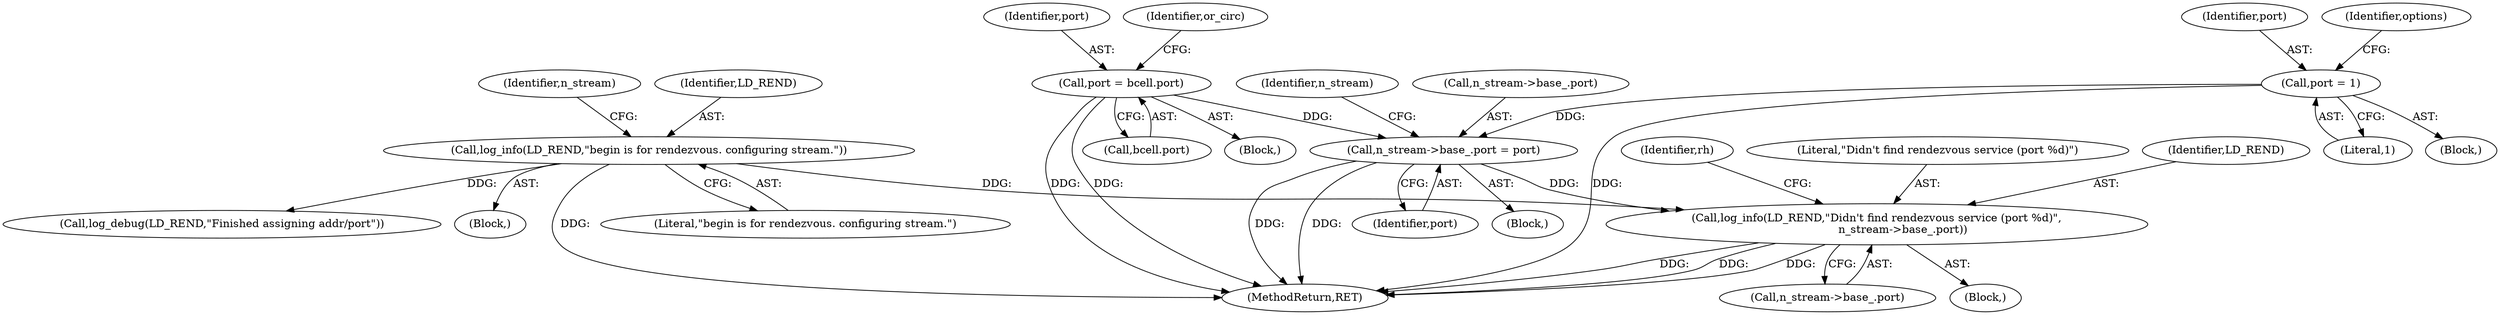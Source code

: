 digraph "0_tor_79b59a2dfcb68897ee89d98587d09e55f07e68d7@pointer" {
"1000539" [label="(Call,log_info(LD_REND,\"Didn't find rendezvous service (port %d)\",\n               n_stream->base_.port))"];
"1000497" [label="(Call,log_info(LD_REND,\"begin is for rendezvous. configuring stream.\"))"];
"1000471" [label="(Call,n_stream->base_.port = port)"];
"1000274" [label="(Call,port = bcell.port)"];
"1000384" [label="(Call,port = 1)"];
"1000542" [label="(Call,n_stream->base_.port)"];
"1000549" [label="(Identifier,rh)"];
"1000497" [label="(Call,log_info(LD_REND,\"begin is for rendezvous. configuring stream.\"))"];
"1000386" [label="(Literal,1)"];
"1000498" [label="(Identifier,LD_REND)"];
"1000541" [label="(Literal,\"Didn't find rendezvous service (port %d)\")"];
"1000274" [label="(Call,port = bcell.port)"];
"1000384" [label="(Call,port = 1)"];
"1000268" [label="(Block,)"];
"1000477" [label="(Identifier,port)"];
"1000124" [label="(Block,)"];
"1000345" [label="(Block,)"];
"1000499" [label="(Literal,\"begin is for rendezvous. configuring stream.\")"];
"1000718" [label="(MethodReturn,RET)"];
"1000275" [label="(Identifier,port)"];
"1000385" [label="(Identifier,port)"];
"1000538" [label="(Block,)"];
"1000276" [label="(Call,bcell.port)"];
"1000571" [label="(Call,log_debug(LD_REND,\"Finished assigning addr/port\"))"];
"1000409" [label="(Identifier,options)"];
"1000480" [label="(Identifier,n_stream)"];
"1000540" [label="(Identifier,LD_REND)"];
"1000503" [label="(Identifier,n_stream)"];
"1000471" [label="(Call,n_stream->base_.port = port)"];
"1000281" [label="(Identifier,or_circ)"];
"1000472" [label="(Call,n_stream->base_.port)"];
"1000539" [label="(Call,log_info(LD_REND,\"Didn't find rendezvous service (port %d)\",\n               n_stream->base_.port))"];
"1000494" [label="(Block,)"];
"1000539" -> "1000538"  [label="AST: "];
"1000539" -> "1000542"  [label="CFG: "];
"1000540" -> "1000539"  [label="AST: "];
"1000541" -> "1000539"  [label="AST: "];
"1000542" -> "1000539"  [label="AST: "];
"1000549" -> "1000539"  [label="CFG: "];
"1000539" -> "1000718"  [label="DDG: "];
"1000539" -> "1000718"  [label="DDG: "];
"1000539" -> "1000718"  [label="DDG: "];
"1000497" -> "1000539"  [label="DDG: "];
"1000471" -> "1000539"  [label="DDG: "];
"1000497" -> "1000494"  [label="AST: "];
"1000497" -> "1000499"  [label="CFG: "];
"1000498" -> "1000497"  [label="AST: "];
"1000499" -> "1000497"  [label="AST: "];
"1000503" -> "1000497"  [label="CFG: "];
"1000497" -> "1000718"  [label="DDG: "];
"1000497" -> "1000571"  [label="DDG: "];
"1000471" -> "1000124"  [label="AST: "];
"1000471" -> "1000477"  [label="CFG: "];
"1000472" -> "1000471"  [label="AST: "];
"1000477" -> "1000471"  [label="AST: "];
"1000480" -> "1000471"  [label="CFG: "];
"1000471" -> "1000718"  [label="DDG: "];
"1000471" -> "1000718"  [label="DDG: "];
"1000274" -> "1000471"  [label="DDG: "];
"1000384" -> "1000471"  [label="DDG: "];
"1000274" -> "1000268"  [label="AST: "];
"1000274" -> "1000276"  [label="CFG: "];
"1000275" -> "1000274"  [label="AST: "];
"1000276" -> "1000274"  [label="AST: "];
"1000281" -> "1000274"  [label="CFG: "];
"1000274" -> "1000718"  [label="DDG: "];
"1000274" -> "1000718"  [label="DDG: "];
"1000384" -> "1000345"  [label="AST: "];
"1000384" -> "1000386"  [label="CFG: "];
"1000385" -> "1000384"  [label="AST: "];
"1000386" -> "1000384"  [label="AST: "];
"1000409" -> "1000384"  [label="CFG: "];
"1000384" -> "1000718"  [label="DDG: "];
}
